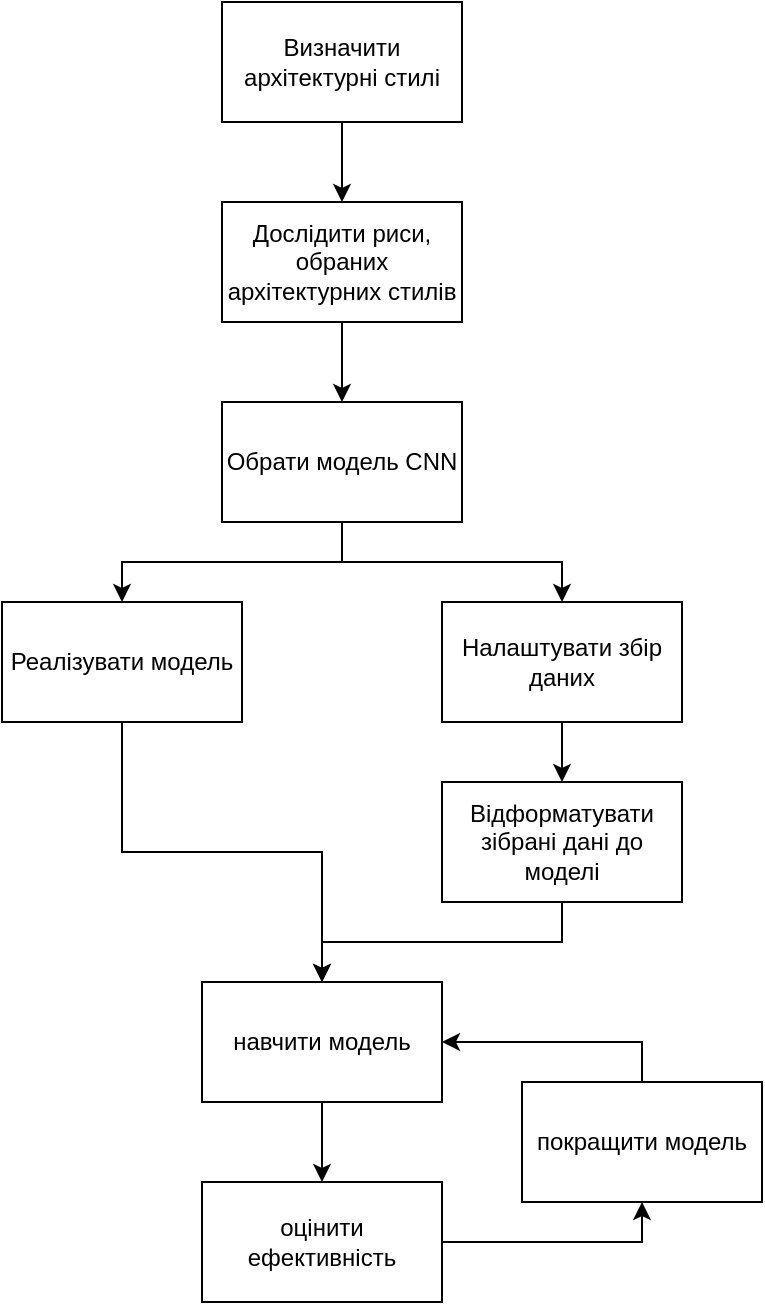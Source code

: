 <mxfile version="24.0.7" type="github">
  <diagram name="Page-1" id="csy4bnnjL33bg4xbNXus">
    <mxGraphModel dx="2079" dy="538" grid="1" gridSize="10" guides="1" tooltips="1" connect="1" arrows="1" fold="1" page="1" pageScale="1" pageWidth="850" pageHeight="1100" math="0" shadow="0">
      <root>
        <mxCell id="0" />
        <mxCell id="1" parent="0" />
        <mxCell id="1Ny-m83OADD0JjT0Pk-f-11" style="edgeStyle=orthogonalEdgeStyle;rounded=0;orthogonalLoop=1;jettySize=auto;html=1;" edge="1" parent="1" source="1Ny-m83OADD0JjT0Pk-f-1" target="1Ny-m83OADD0JjT0Pk-f-3">
          <mxGeometry relative="1" as="geometry" />
        </mxCell>
        <mxCell id="1Ny-m83OADD0JjT0Pk-f-1" value="Дослідити риси, обраних архітектурних стилів" style="rounded=0;whiteSpace=wrap;html=1;" vertex="1" parent="1">
          <mxGeometry x="90" y="120" width="120" height="60" as="geometry" />
        </mxCell>
        <mxCell id="1Ny-m83OADD0JjT0Pk-f-10" style="edgeStyle=orthogonalEdgeStyle;rounded=0;orthogonalLoop=1;jettySize=auto;html=1;entryX=0.5;entryY=0;entryDx=0;entryDy=0;" edge="1" parent="1" source="1Ny-m83OADD0JjT0Pk-f-2" target="1Ny-m83OADD0JjT0Pk-f-1">
          <mxGeometry relative="1" as="geometry" />
        </mxCell>
        <mxCell id="1Ny-m83OADD0JjT0Pk-f-2" value="Визначити архітектурні стилі" style="rounded=0;whiteSpace=wrap;html=1;" vertex="1" parent="1">
          <mxGeometry x="90" y="20" width="120" height="60" as="geometry" />
        </mxCell>
        <mxCell id="1Ny-m83OADD0JjT0Pk-f-13" style="edgeStyle=orthogonalEdgeStyle;rounded=0;orthogonalLoop=1;jettySize=auto;html=1;exitX=0.5;exitY=1;exitDx=0;exitDy=0;entryX=0.5;entryY=0;entryDx=0;entryDy=0;" edge="1" parent="1" source="1Ny-m83OADD0JjT0Pk-f-3" target="1Ny-m83OADD0JjT0Pk-f-6">
          <mxGeometry relative="1" as="geometry" />
        </mxCell>
        <mxCell id="1Ny-m83OADD0JjT0Pk-f-15" style="edgeStyle=orthogonalEdgeStyle;rounded=0;orthogonalLoop=1;jettySize=auto;html=1;exitX=0.5;exitY=1;exitDx=0;exitDy=0;" edge="1" parent="1" source="1Ny-m83OADD0JjT0Pk-f-3" target="1Ny-m83OADD0JjT0Pk-f-4">
          <mxGeometry relative="1" as="geometry" />
        </mxCell>
        <mxCell id="1Ny-m83OADD0JjT0Pk-f-3" value="Обрати модель CNN" style="rounded=0;whiteSpace=wrap;html=1;" vertex="1" parent="1">
          <mxGeometry x="90" y="220" width="120" height="60" as="geometry" />
        </mxCell>
        <mxCell id="1Ny-m83OADD0JjT0Pk-f-19" style="edgeStyle=orthogonalEdgeStyle;rounded=0;orthogonalLoop=1;jettySize=auto;html=1;exitX=0.5;exitY=1;exitDx=0;exitDy=0;" edge="1" parent="1" source="1Ny-m83OADD0JjT0Pk-f-4" target="1Ny-m83OADD0JjT0Pk-f-5">
          <mxGeometry relative="1" as="geometry" />
        </mxCell>
        <mxCell id="1Ny-m83OADD0JjT0Pk-f-4" value="Налаштувати збір даних" style="rounded=0;whiteSpace=wrap;html=1;" vertex="1" parent="1">
          <mxGeometry x="200" y="320" width="120" height="60" as="geometry" />
        </mxCell>
        <mxCell id="1Ny-m83OADD0JjT0Pk-f-5" value="Відформатувати зібрані дані до моделі" style="rounded=0;whiteSpace=wrap;html=1;" vertex="1" parent="1">
          <mxGeometry x="200" y="410" width="120" height="60" as="geometry" />
        </mxCell>
        <mxCell id="1Ny-m83OADD0JjT0Pk-f-17" style="edgeStyle=orthogonalEdgeStyle;rounded=0;orthogonalLoop=1;jettySize=auto;html=1;exitX=0.5;exitY=1;exitDx=0;exitDy=0;" edge="1" parent="1" source="1Ny-m83OADD0JjT0Pk-f-6" target="1Ny-m83OADD0JjT0Pk-f-7">
          <mxGeometry relative="1" as="geometry" />
        </mxCell>
        <mxCell id="1Ny-m83OADD0JjT0Pk-f-6" value="Реалізувати модель" style="rounded=0;whiteSpace=wrap;html=1;" vertex="1" parent="1">
          <mxGeometry x="-20" y="320" width="120" height="60" as="geometry" />
        </mxCell>
        <mxCell id="1Ny-m83OADD0JjT0Pk-f-21" style="edgeStyle=orthogonalEdgeStyle;rounded=0;orthogonalLoop=1;jettySize=auto;html=1;exitX=0.5;exitY=1;exitDx=0;exitDy=0;entryX=0.5;entryY=0;entryDx=0;entryDy=0;" edge="1" parent="1" source="1Ny-m83OADD0JjT0Pk-f-7" target="1Ny-m83OADD0JjT0Pk-f-8">
          <mxGeometry relative="1" as="geometry" />
        </mxCell>
        <mxCell id="1Ny-m83OADD0JjT0Pk-f-7" value="навчити модель" style="rounded=0;whiteSpace=wrap;html=1;" vertex="1" parent="1">
          <mxGeometry x="80" y="510" width="120" height="60" as="geometry" />
        </mxCell>
        <mxCell id="1Ny-m83OADD0JjT0Pk-f-22" style="edgeStyle=orthogonalEdgeStyle;rounded=0;orthogonalLoop=1;jettySize=auto;html=1;exitX=1;exitY=0.5;exitDx=0;exitDy=0;entryX=0.5;entryY=1;entryDx=0;entryDy=0;" edge="1" parent="1" source="1Ny-m83OADD0JjT0Pk-f-8" target="1Ny-m83OADD0JjT0Pk-f-9">
          <mxGeometry relative="1" as="geometry" />
        </mxCell>
        <mxCell id="1Ny-m83OADD0JjT0Pk-f-8" value="оцінити ефективність" style="rounded=0;whiteSpace=wrap;html=1;" vertex="1" parent="1">
          <mxGeometry x="80" y="610" width="120" height="60" as="geometry" />
        </mxCell>
        <mxCell id="1Ny-m83OADD0JjT0Pk-f-23" style="edgeStyle=orthogonalEdgeStyle;rounded=0;orthogonalLoop=1;jettySize=auto;html=1;exitX=0.5;exitY=0;exitDx=0;exitDy=0;entryX=1;entryY=0.5;entryDx=0;entryDy=0;" edge="1" parent="1" source="1Ny-m83OADD0JjT0Pk-f-9" target="1Ny-m83OADD0JjT0Pk-f-7">
          <mxGeometry relative="1" as="geometry" />
        </mxCell>
        <mxCell id="1Ny-m83OADD0JjT0Pk-f-9" value="покращити модель" style="rounded=0;whiteSpace=wrap;html=1;" vertex="1" parent="1">
          <mxGeometry x="240" y="560" width="120" height="60" as="geometry" />
        </mxCell>
        <mxCell id="1Ny-m83OADD0JjT0Pk-f-20" style="edgeStyle=orthogonalEdgeStyle;rounded=0;orthogonalLoop=1;jettySize=auto;html=1;exitX=0.5;exitY=1;exitDx=0;exitDy=0;entryX=0.5;entryY=0;entryDx=0;entryDy=0;" edge="1" parent="1" source="1Ny-m83OADD0JjT0Pk-f-5" target="1Ny-m83OADD0JjT0Pk-f-7">
          <mxGeometry relative="1" as="geometry" />
        </mxCell>
      </root>
    </mxGraphModel>
  </diagram>
</mxfile>

